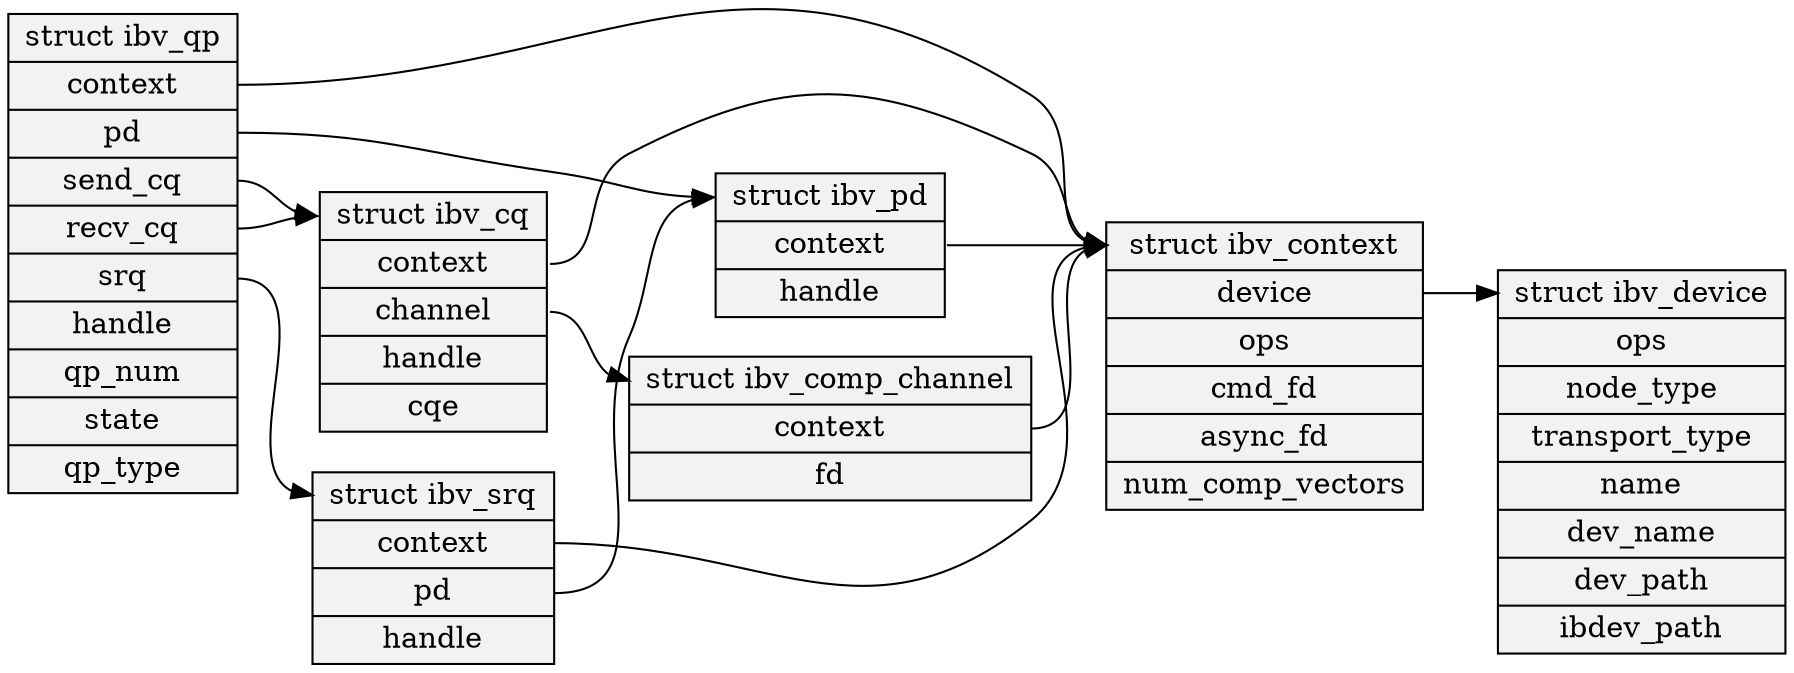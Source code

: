 digraph {

graph [rankdir = "LR"]
node  [shape=record,style=filled,fillcolor=gray95]
edge  [arrowtail=empty]

1[label = "{{<class> struct ibv_device|ops|node_type|transport_type|name|dev_name|dev_path|ibdev_path}}"]
2[label = "{{<class> struct ibv_context|<device> device|ops|cmd_fd|async_fd|num_comp_vectors}}"]
3[label = "{{<class> struct ibv_pd|<context> context|handle}}"]
4[label = "{{<class> struct ibv_qp|<context> context|<pd> pd|<send_cq> send_cq| <recv_cq> recv_cq|<srq> srq|handle|qp_num|state|qp_type}}"]
5[label = "{{<class> struct ibv_srq|<context> context|<pd> pd|handle}}"]
6[label = "{{<class> struct ibv_cq|<context> context|<channel> channel|handle|cqe}}"]
7[label = "{{<class> struct ibv_comp_channel|<context> context|fd}}"]

2:device  -> 1:class
3:context -> 2:class
4:context -> 2:class
4:pd      -> 3:class
4:send_cq -> 6:class
4:recv_cq -> 6:class
4:srq     -> 5:class
5:context -> 2:class
5:pd      -> 3:class
6:context -> 2:class
6:channel -> 7:class
7:context -> 2:class

}
